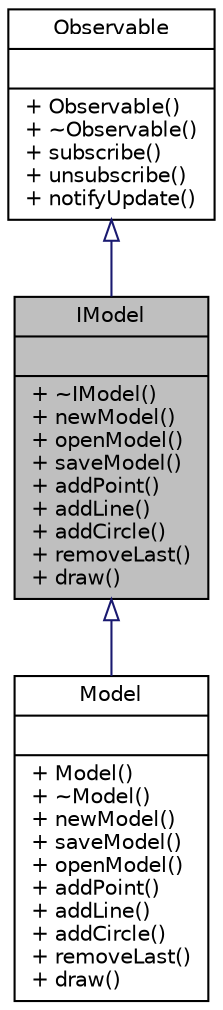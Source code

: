 digraph "IModel"
{
 // LATEX_PDF_SIZE
  edge [fontname="Helvetica",fontsize="10",labelfontname="Helvetica",labelfontsize="10"];
  node [fontname="Helvetica",fontsize="10",shape=record];
  Node1 [label="{IModel\n||+ ~IModel()\l+ newModel()\l+ openModel()\l+ saveModel()\l+ addPoint()\l+ addLine()\l+ addCircle()\l+ removeLast()\l+ draw()\l}",height=0.2,width=0.4,color="black", fillcolor="grey75", style="filled", fontcolor="black",tooltip="Here is model for keeping primitive objects."];
  Node2 -> Node1 [dir="back",color="midnightblue",fontsize="10",style="solid",arrowtail="onormal",fontname="Helvetica"];
  Node2 [label="{Observable\n||+ Observable()\l+ ~Observable()\l+ subscribe()\l+ unsubscribe()\l+ notifyUpdate()\l}",height=0.2,width=0.4,color="black", fillcolor="white", style="filled",URL="$class_observable.html",tooltip="Here is doing monitoring."];
  Node1 -> Node3 [dir="back",color="midnightblue",fontsize="10",style="solid",arrowtail="onormal",fontname="Helvetica"];
  Node3 [label="{Model\n||+ Model()\l+ ~Model()\l+ newModel()\l+ saveModel()\l+ openModel()\l+ addPoint()\l+ addLine()\l+ addCircle()\l+ removeLast()\l+ draw()\l}",height=0.2,width=0.4,color="black", fillcolor="white", style="filled",URL="$class_model.html",tooltip="There is class of model of the graphic editor."];
}
